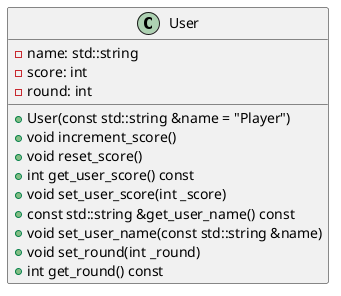 @startuml User Class

class User {
  - name: std::string
  - score: int
  - round: int
  
  + User(const std::string &name = "Player")
  + void increment_score()
  + void reset_score()
  + int get_user_score() const
  + void set_user_score(int _score)
  + const std::string &get_user_name() const
  + void set_user_name(const std::string &name)
  + void set_round(int _round)
  + int get_round() const
}

@enduml
